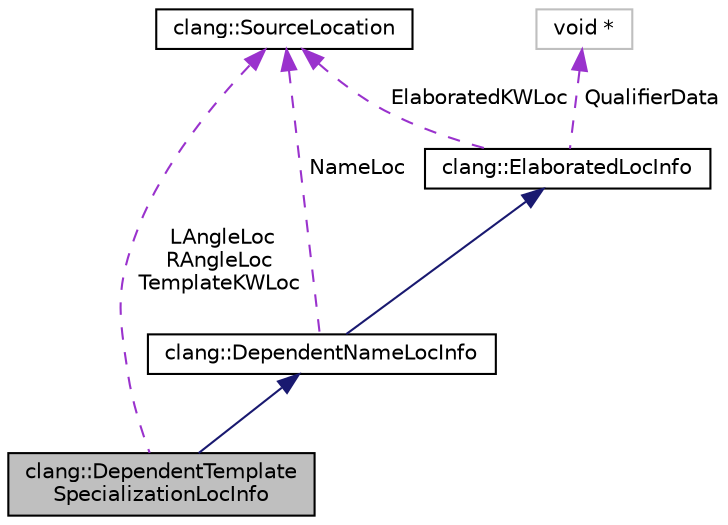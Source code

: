 digraph "clang::DependentTemplateSpecializationLocInfo"
{
 // LATEX_PDF_SIZE
  bgcolor="transparent";
  edge [fontname="Helvetica",fontsize="10",labelfontname="Helvetica",labelfontsize="10"];
  node [fontname="Helvetica",fontsize="10",shape=record];
  Node1 [label="clang::DependentTemplate\lSpecializationLocInfo",height=0.2,width=0.4,color="black", fillcolor="grey75", style="filled", fontcolor="black",tooltip=" "];
  Node2 -> Node1 [dir="back",color="midnightblue",fontsize="10",style="solid",fontname="Helvetica"];
  Node2 [label="clang::DependentNameLocInfo",height=0.2,width=0.4,color="black",URL="$structclang_1_1DependentNameLocInfo.html",tooltip=" "];
  Node3 -> Node2 [dir="back",color="midnightblue",fontsize="10",style="solid",fontname="Helvetica"];
  Node3 [label="clang::ElaboratedLocInfo",height=0.2,width=0.4,color="black",URL="$structclang_1_1ElaboratedLocInfo.html",tooltip=" "];
  Node4 -> Node3 [dir="back",color="darkorchid3",fontsize="10",style="dashed",label=" ElaboratedKWLoc" ,fontname="Helvetica"];
  Node4 [label="clang::SourceLocation",height=0.2,width=0.4,color="black",URL="$classclang_1_1SourceLocation.html",tooltip="Encodes a location in the source."];
  Node5 -> Node3 [dir="back",color="darkorchid3",fontsize="10",style="dashed",label=" QualifierData" ,fontname="Helvetica"];
  Node5 [label="void *",height=0.2,width=0.4,color="grey75",tooltip=" "];
  Node4 -> Node2 [dir="back",color="darkorchid3",fontsize="10",style="dashed",label=" NameLoc" ,fontname="Helvetica"];
  Node4 -> Node1 [dir="back",color="darkorchid3",fontsize="10",style="dashed",label=" LAngleLoc\nRAngleLoc\nTemplateKWLoc" ,fontname="Helvetica"];
}
